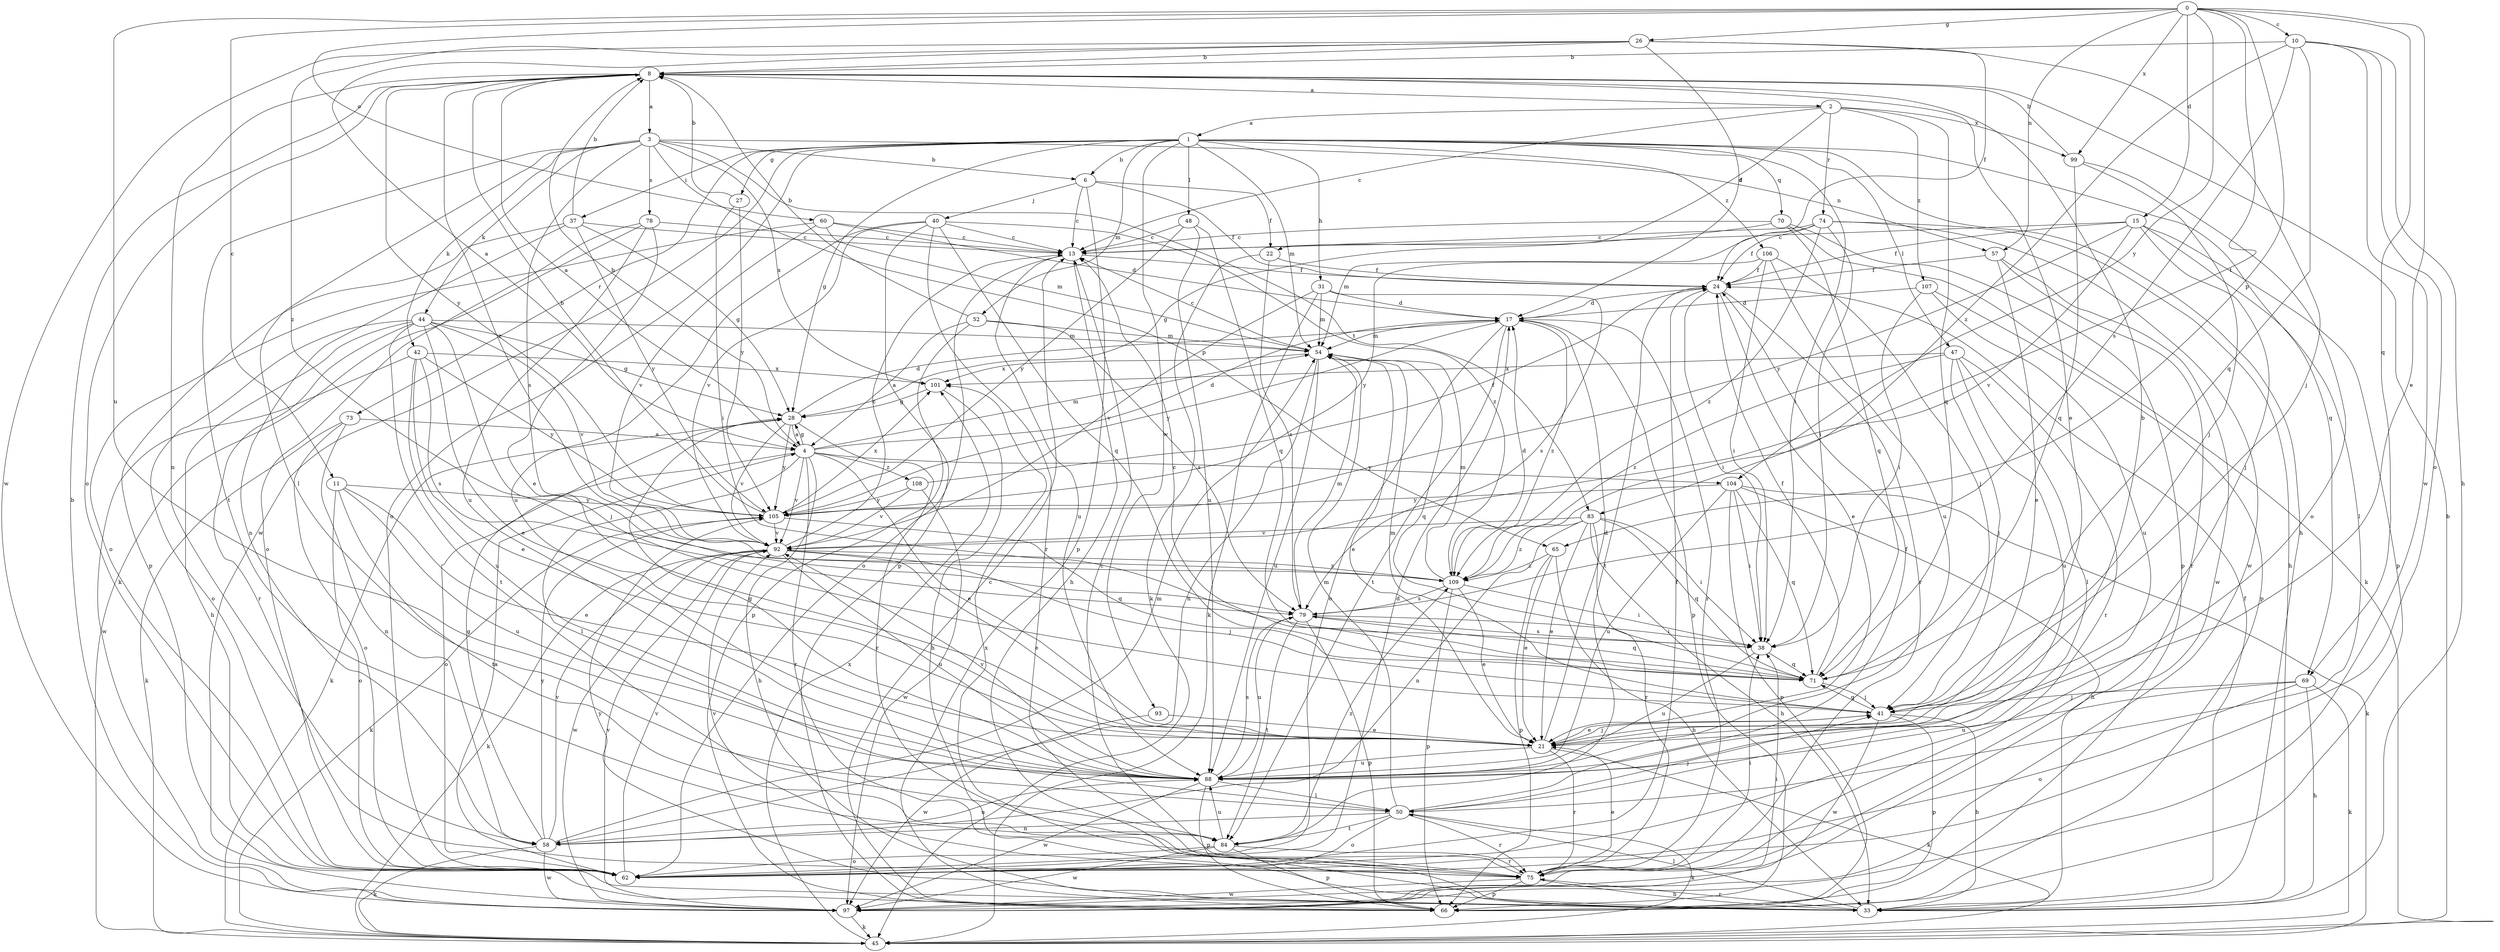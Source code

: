 strict digraph  {
0;
1;
2;
3;
4;
6;
8;
10;
11;
13;
15;
17;
21;
22;
24;
26;
27;
28;
31;
33;
37;
38;
40;
41;
42;
44;
45;
47;
48;
50;
52;
54;
57;
58;
60;
62;
65;
66;
69;
70;
71;
73;
74;
75;
78;
79;
83;
84;
88;
92;
93;
97;
99;
101;
104;
105;
106;
107;
108;
109;
0 -> 10  [label=c];
0 -> 11  [label=c];
0 -> 15  [label=d];
0 -> 21  [label=e];
0 -> 26  [label=g];
0 -> 57  [label=n];
0 -> 60  [label=o];
0 -> 65  [label=p];
0 -> 69  [label=q];
0 -> 83  [label=t];
0 -> 88  [label=u];
0 -> 99  [label=x];
0 -> 104  [label=y];
1 -> 6  [label=b];
1 -> 27  [label=g];
1 -> 28  [label=g];
1 -> 31  [label=h];
1 -> 33  [label=h];
1 -> 37  [label=i];
1 -> 38  [label=i];
1 -> 47  [label=l];
1 -> 48  [label=l];
1 -> 52  [label=m];
1 -> 54  [label=m];
1 -> 62  [label=o];
1 -> 69  [label=q];
1 -> 70  [label=q];
1 -> 73  [label=r];
1 -> 93  [label=w];
1 -> 97  [label=w];
1 -> 106  [label=z];
2 -> 1  [label=a];
2 -> 13  [label=c];
2 -> 22  [label=f];
2 -> 71  [label=q];
2 -> 74  [label=r];
2 -> 99  [label=x];
2 -> 107  [label=z];
3 -> 6  [label=b];
3 -> 42  [label=k];
3 -> 44  [label=k];
3 -> 50  [label=l];
3 -> 57  [label=n];
3 -> 65  [label=p];
3 -> 78  [label=s];
3 -> 79  [label=s];
3 -> 83  [label=t];
3 -> 84  [label=t];
3 -> 101  [label=x];
4 -> 8  [label=b];
4 -> 17  [label=d];
4 -> 21  [label=e];
4 -> 28  [label=g];
4 -> 33  [label=h];
4 -> 50  [label=l];
4 -> 54  [label=m];
4 -> 62  [label=o];
4 -> 75  [label=r];
4 -> 92  [label=v];
4 -> 104  [label=y];
4 -> 108  [label=z];
6 -> 13  [label=c];
6 -> 22  [label=f];
6 -> 24  [label=f];
6 -> 40  [label=j];
6 -> 66  [label=p];
8 -> 2  [label=a];
8 -> 3  [label=a];
8 -> 4  [label=a];
8 -> 21  [label=e];
8 -> 58  [label=n];
8 -> 62  [label=o];
8 -> 105  [label=y];
8 -> 109  [label=z];
10 -> 8  [label=b];
10 -> 33  [label=h];
10 -> 62  [label=o];
10 -> 71  [label=q];
10 -> 79  [label=s];
10 -> 97  [label=w];
10 -> 109  [label=z];
11 -> 21  [label=e];
11 -> 62  [label=o];
11 -> 84  [label=t];
11 -> 88  [label=u];
11 -> 105  [label=y];
13 -> 24  [label=f];
13 -> 33  [label=h];
13 -> 62  [label=o];
13 -> 88  [label=u];
15 -> 13  [label=c];
15 -> 24  [label=f];
15 -> 41  [label=j];
15 -> 50  [label=l];
15 -> 66  [label=p];
15 -> 92  [label=v];
15 -> 105  [label=y];
17 -> 54  [label=m];
17 -> 62  [label=o];
17 -> 66  [label=p];
17 -> 75  [label=r];
17 -> 84  [label=t];
17 -> 105  [label=y];
17 -> 109  [label=z];
21 -> 8  [label=b];
21 -> 17  [label=d];
21 -> 41  [label=j];
21 -> 45  [label=k];
21 -> 75  [label=r];
21 -> 88  [label=u];
22 -> 24  [label=f];
22 -> 45  [label=k];
22 -> 79  [label=s];
24 -> 17  [label=d];
24 -> 21  [label=e];
24 -> 38  [label=i];
24 -> 75  [label=r];
24 -> 84  [label=t];
26 -> 4  [label=a];
26 -> 8  [label=b];
26 -> 17  [label=d];
26 -> 24  [label=f];
26 -> 41  [label=j];
26 -> 97  [label=w];
26 -> 109  [label=z];
27 -> 8  [label=b];
27 -> 38  [label=i];
27 -> 105  [label=y];
28 -> 4  [label=a];
28 -> 17  [label=d];
28 -> 45  [label=k];
28 -> 75  [label=r];
28 -> 92  [label=v];
28 -> 105  [label=y];
31 -> 17  [label=d];
31 -> 45  [label=k];
31 -> 54  [label=m];
31 -> 79  [label=s];
31 -> 92  [label=v];
33 -> 24  [label=f];
33 -> 50  [label=l];
33 -> 75  [label=r];
33 -> 101  [label=x];
33 -> 105  [label=y];
37 -> 8  [label=b];
37 -> 13  [label=c];
37 -> 28  [label=g];
37 -> 58  [label=n];
37 -> 66  [label=p];
37 -> 105  [label=y];
38 -> 71  [label=q];
38 -> 79  [label=s];
38 -> 88  [label=u];
40 -> 13  [label=c];
40 -> 66  [label=p];
40 -> 71  [label=q];
40 -> 75  [label=r];
40 -> 88  [label=u];
40 -> 92  [label=v];
40 -> 109  [label=z];
41 -> 21  [label=e];
41 -> 33  [label=h];
41 -> 54  [label=m];
41 -> 66  [label=p];
41 -> 71  [label=q];
41 -> 97  [label=w];
42 -> 21  [label=e];
42 -> 79  [label=s];
42 -> 88  [label=u];
42 -> 97  [label=w];
42 -> 101  [label=x];
42 -> 105  [label=y];
44 -> 21  [label=e];
44 -> 28  [label=g];
44 -> 33  [label=h];
44 -> 41  [label=j];
44 -> 54  [label=m];
44 -> 62  [label=o];
44 -> 75  [label=r];
44 -> 84  [label=t];
44 -> 92  [label=v];
45 -> 8  [label=b];
45 -> 101  [label=x];
47 -> 41  [label=j];
47 -> 50  [label=l];
47 -> 75  [label=r];
47 -> 88  [label=u];
47 -> 101  [label=x];
47 -> 109  [label=z];
48 -> 13  [label=c];
48 -> 71  [label=q];
48 -> 88  [label=u];
48 -> 105  [label=y];
50 -> 24  [label=f];
50 -> 41  [label=j];
50 -> 45  [label=k];
50 -> 54  [label=m];
50 -> 58  [label=n];
50 -> 62  [label=o];
50 -> 75  [label=r];
50 -> 84  [label=t];
52 -> 4  [label=a];
52 -> 8  [label=b];
52 -> 54  [label=m];
52 -> 66  [label=p];
52 -> 79  [label=s];
54 -> 13  [label=c];
54 -> 21  [label=e];
54 -> 58  [label=n];
54 -> 71  [label=q];
54 -> 88  [label=u];
54 -> 101  [label=x];
57 -> 21  [label=e];
57 -> 24  [label=f];
57 -> 75  [label=r];
57 -> 97  [label=w];
58 -> 28  [label=g];
58 -> 45  [label=k];
58 -> 54  [label=m];
58 -> 88  [label=u];
58 -> 92  [label=v];
58 -> 97  [label=w];
58 -> 105  [label=y];
60 -> 13  [label=c];
60 -> 17  [label=d];
60 -> 54  [label=m];
60 -> 62  [label=o];
60 -> 92  [label=v];
62 -> 4  [label=a];
62 -> 17  [label=d];
62 -> 24  [label=f];
62 -> 92  [label=v];
65 -> 21  [label=e];
65 -> 33  [label=h];
65 -> 66  [label=p];
65 -> 109  [label=z];
66 -> 13  [label=c];
69 -> 33  [label=h];
69 -> 41  [label=j];
69 -> 45  [label=k];
69 -> 62  [label=o];
69 -> 88  [label=u];
70 -> 13  [label=c];
70 -> 28  [label=g];
70 -> 45  [label=k];
70 -> 66  [label=p];
70 -> 71  [label=q];
71 -> 13  [label=c];
71 -> 24  [label=f];
71 -> 41  [label=j];
73 -> 4  [label=a];
73 -> 45  [label=k];
73 -> 58  [label=n];
73 -> 62  [label=o];
74 -> 13  [label=c];
74 -> 24  [label=f];
74 -> 33  [label=h];
74 -> 38  [label=i];
74 -> 54  [label=m];
74 -> 97  [label=w];
74 -> 109  [label=z];
75 -> 13  [label=c];
75 -> 21  [label=e];
75 -> 33  [label=h];
75 -> 38  [label=i];
75 -> 66  [label=p];
75 -> 92  [label=v];
75 -> 97  [label=w];
78 -> 13  [label=c];
78 -> 21  [label=e];
78 -> 45  [label=k];
78 -> 62  [label=o];
78 -> 88  [label=u];
79 -> 38  [label=i];
79 -> 54  [label=m];
79 -> 66  [label=p];
79 -> 71  [label=q];
79 -> 84  [label=t];
79 -> 88  [label=u];
83 -> 21  [label=e];
83 -> 33  [label=h];
83 -> 38  [label=i];
83 -> 58  [label=n];
83 -> 71  [label=q];
83 -> 75  [label=r];
83 -> 92  [label=v];
83 -> 109  [label=z];
84 -> 62  [label=o];
84 -> 66  [label=p];
84 -> 75  [label=r];
84 -> 88  [label=u];
84 -> 97  [label=w];
84 -> 109  [label=z];
88 -> 28  [label=g];
88 -> 50  [label=l];
88 -> 66  [label=p];
88 -> 79  [label=s];
88 -> 92  [label=v];
88 -> 97  [label=w];
92 -> 13  [label=c];
92 -> 21  [label=e];
92 -> 41  [label=j];
92 -> 45  [label=k];
92 -> 88  [label=u];
92 -> 97  [label=w];
92 -> 109  [label=z];
93 -> 21  [label=e];
93 -> 97  [label=w];
97 -> 8  [label=b];
97 -> 38  [label=i];
97 -> 45  [label=k];
97 -> 92  [label=v];
99 -> 8  [label=b];
99 -> 41  [label=j];
99 -> 62  [label=o];
99 -> 71  [label=q];
101 -> 28  [label=g];
101 -> 33  [label=h];
104 -> 33  [label=h];
104 -> 38  [label=i];
104 -> 45  [label=k];
104 -> 66  [label=p];
104 -> 71  [label=q];
104 -> 88  [label=u];
104 -> 105  [label=y];
105 -> 8  [label=b];
105 -> 45  [label=k];
105 -> 71  [label=q];
105 -> 92  [label=v];
105 -> 101  [label=x];
106 -> 24  [label=f];
106 -> 38  [label=i];
106 -> 41  [label=j];
106 -> 88  [label=u];
106 -> 105  [label=y];
107 -> 17  [label=d];
107 -> 38  [label=i];
107 -> 66  [label=p];
107 -> 88  [label=u];
108 -> 24  [label=f];
108 -> 92  [label=v];
108 -> 97  [label=w];
108 -> 105  [label=y];
109 -> 17  [label=d];
109 -> 21  [label=e];
109 -> 38  [label=i];
109 -> 54  [label=m];
109 -> 66  [label=p];
109 -> 79  [label=s];
}
